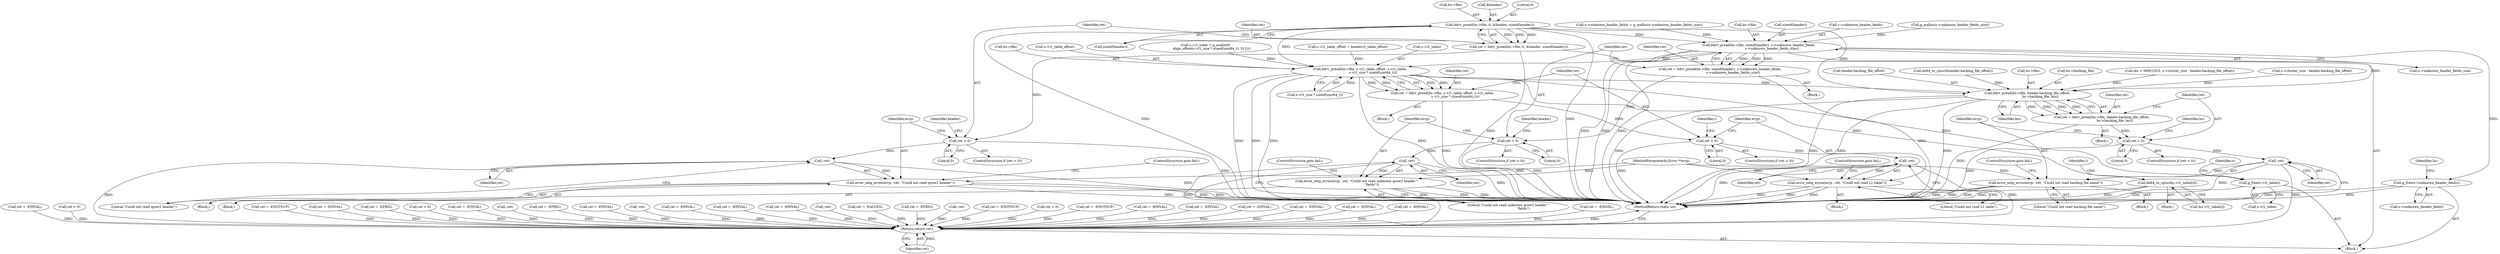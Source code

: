 digraph "0_qemu_6a83f8b5bec6f59e56cc49bd49e4c3f8f805d56f_0@API" {
"1000153" [label="(Call,bdrv_pread(bs->file, 0, &header, sizeof(header)))"];
"1000151" [label="(Call,ret = bdrv_pread(bs->file, 0, &header, sizeof(header)))"];
"1000163" [label="(Call,ret < 0)"];
"1000169" [label="(Call,-ret)"];
"1000167" [label="(Call,error_setg_errno(errp, -ret, \"Could not read qcow2 header\"))"];
"1001480" [label="(Return,return ret;)"];
"1000455" [label="(Call,bdrv_pread(bs->file, sizeof(header), s->unknown_header_fields,\n                         s->unknown_header_fields_size))"];
"1000453" [label="(Call,ret = bdrv_pread(bs->file, sizeof(header), s->unknown_header_fields,\n                         s->unknown_header_fields_size))"];
"1000468" [label="(Call,ret < 0)"];
"1000474" [label="(Call,-ret)"];
"1000472" [label="(Call,error_setg_errno(errp, -ret, \"Could not read unknown qcow2 header \"\n                             \"fields\"))"];
"1000924" [label="(Call,bdrv_pread(bs->file, s->l1_table_offset, s->l1_table,\n                         s->l1_size * sizeof(uint64_t)))"];
"1000922" [label="(Call,ret = bdrv_pread(bs->file, s->l1_table_offset, s->l1_table,\n                         s->l1_size * sizeof(uint64_t)))"];
"1000941" [label="(Call,ret < 0)"];
"1000947" [label="(Call,-ret)"];
"1000945" [label="(Call,error_setg_errno(errp, -ret, \"Could not read L1 table\"))"];
"1000963" [label="(Call,be64_to_cpus(&s->l1_table[i]))"];
"1001095" [label="(Call,bdrv_pread(bs->file, header.backing_file_offset,\n                         bs->backing_file, len))"];
"1001093" [label="(Call,ret = bdrv_pread(bs->file, header.backing_file_offset,\n                         bs->backing_file, len))"];
"1001107" [label="(Call,ret < 0)"];
"1001113" [label="(Call,-ret)"];
"1001111" [label="(Call,error_setg_errno(errp, -ret, \"Could not read backing file name\"))"];
"1001443" [label="(Call,g_free(s->l1_table))"];
"1001433" [label="(Call,g_free(s->unknown_header_fields))"];
"1000923" [label="(Identifier,ret)"];
"1000481" [label="(Identifier,header)"];
"1000941" [label="(Call,ret < 0)"];
"1000454" [label="(Identifier,ret)"];
"1001449" [label="(Identifier,s)"];
"1000160" [label="(Call,sizeof(header))"];
"1001088" [label="(Call,ret = -EINVAL)"];
"1001480" [label="(Return,return ret;)"];
"1000422" [label="(Call,ret = -EINVAL)"];
"1001434" [label="(Call,s->unknown_header_fields)"];
"1000943" [label="(Literal,0)"];
"1001482" [label="(MethodReturn,static int)"];
"1000167" [label="(Call,error_setg_errno(errp, -ret, \"Could not read qcow2 header\"))"];
"1000895" [label="(Call,s->l1_table_offset = header.l1_table_offset)"];
"1001443" [label="(Call,g_free(s->l1_table))"];
"1000453" [label="(Call,ret = bdrv_pread(bs->file, sizeof(header), s->unknown_header_fields,\n                         s->unknown_header_fields_size))"];
"1000934" [label="(Call,s->l1_size * sizeof(uint64_t))"];
"1000469" [label="(Identifier,ret)"];
"1000797" [label="(Call,ret < 0)"];
"1000124" [label="(MethodParameterIn,Error **errp)"];
"1000612" [label="(Call,ret = -ENOTSUP)"];
"1000743" [label="(Call,ret = -EINVAL)"];
"1000931" [label="(Call,s->l1_table)"];
"1001099" [label="(Call,header.backing_file_offset)"];
"1000820" [label="(Call,ret = -EFBIG)"];
"1000948" [label="(Identifier,ret)"];
"1001433" [label="(Call,g_free(s->unknown_header_fields))"];
"1000761" [label="(Call,ret < 0)"];
"1001109" [label="(Literal,0)"];
"1001115" [label="(Literal,\"Could not read backing file name\")"];
"1000154" [label="(Call,bs->file)"];
"1001105" [label="(Identifier,len)"];
"1000151" [label="(Call,ret = bdrv_pread(bs->file, 0, &header, sizeof(header)))"];
"1001253" [label="(Call,ret = -EINVAL)"];
"1000925" [label="(Call,bs->file)"];
"1001149" [label="(Call,-ret)"];
"1001066" [label="(Block,)"];
"1001107" [label="(Call,ret < 0)"];
"1000169" [label="(Call,-ret)"];
"1000477" [label="(ControlStructure,goto fail;)"];
"1000172" [label="(ControlStructure,goto fail;)"];
"1000467" [label="(ControlStructure,if (ret < 0))"];
"1000125" [label="(Block,)"];
"1000928" [label="(Call,s->l1_table_offset)"];
"1000847" [label="(Call,ret = -EFBIG)"];
"1000637" [label="(Call,ret = -EINVAL)"];
"1001027" [label="(Call,-ret)"];
"1000949" [label="(Literal,\"Could not read L1 table\")"];
"1001055" [label="(Call,ret = -EINVAL)"];
"1000947" [label="(Call,-ret)"];
"1000176" [label="(Identifier,header)"];
"1000471" [label="(Block,)"];
"1000961" [label="(Identifier,i)"];
"1000166" [label="(Block,)"];
"1000248" [label="(Call,ret = -EINVAL)"];
"1001116" [label="(ControlStructure,goto fail;)"];
"1000869" [label="(Call,ret = -EINVAL)"];
"1001108" [label="(Identifier,ret)"];
"1000472" [label="(Call,error_setg_errno(errp, -ret, \"Could not read unknown qcow2 header \"\n                             \"fields\"))"];
"1000963" [label="(Call,be64_to_cpus(&s->l1_table[i]))"];
"1000942" [label="(Identifier,ret)"];
"1000476" [label="(Literal,\"Could not read unknown qcow2 header \"\n                             \"fields\")"];
"1001095" [label="(Call,bdrv_pread(bs->file, header.backing_file_offset,\n                         bs->backing_file, len))"];
"1000445" [label="(Call,s->unknown_header_fields = g_malloc(s->unknown_header_fields_size))"];
"1001229" [label="(Call,-ret)"];
"1001481" [label="(Identifier,ret)"];
"1001444" [label="(Call,s->l1_table)"];
"1000464" [label="(Call,s->unknown_header_fields_size)"];
"1000183" [label="(Call,be64_to_cpus(&header.backing_file_offset))"];
"1000962" [label="(Block,)"];
"1000158" [label="(Call,&header)"];
"1000473" [label="(Identifier,errp)"];
"1000953" [label="(Identifier,i)"];
"1000165" [label="(Literal,0)"];
"1000468" [label="(Call,ret < 0)"];
"1000946" [label="(Identifier,errp)"];
"1001438" [label="(Identifier,bs)"];
"1000944" [label="(Block,)"];
"1000591" [label="(Call,ret = -EACCES)"];
"1000815" [label="(Call,ret = -EFBIG)"];
"1001111" [label="(Call,error_setg_errno(errp, -ret, \"Could not read backing file name\"))"];
"1000162" [label="(ControlStructure,if (ret < 0))"];
"1001114" [label="(Identifier,ret)"];
"1001184" [label="(Call,-ret)"];
"1000273" [label="(Call,ret = -ENOTSUP)"];
"1001106" [label="(ControlStructure,if (ret < 0))"];
"1000171" [label="(Literal,\"Could not read qcow2 header\")"];
"1000434" [label="(Block,)"];
"1000964" [label="(Call,&s->l1_table[i])"];
"1001113" [label="(Call,-ret)"];
"1001096" [label="(Call,bs->file)"];
"1000470" [label="(Literal,0)"];
"1000456" [label="(Call,bs->file)"];
"1000168" [label="(Identifier,errp)"];
"1000475" [label="(Identifier,ret)"];
"1000474" [label="(Call,-ret)"];
"1001120" [label="(Identifier,bs)"];
"1001110" [label="(Block,)"];
"1000152" [label="(Identifier,ret)"];
"1000164" [label="(Identifier,ret)"];
"1000153" [label="(Call,bdrv_pread(bs->file, 0, &header, sizeof(header)))"];
"1000459" [label="(Call,sizeof(header))"];
"1001102" [label="(Call,bs->backing_file)"];
"1001093" [label="(Call,ret = bdrv_pread(bs->file, header.backing_file_offset,\n                         bs->backing_file, len))"];
"1000170" [label="(Identifier,ret)"];
"1001073" [label="(Call,len > MIN(1023, s->cluster_size - header.backing_file_offset))"];
"1000924" [label="(Call,bdrv_pread(bs->file, s->l1_table_offset, s->l1_table,\n                         s->l1_size * sizeof(uint64_t)))"];
"1000945" [label="(Call,error_setg_errno(errp, -ret, \"Could not read L1 table\"))"];
"1001112" [label="(Identifier,errp)"];
"1000163" [label="(Call,ret < 0)"];
"1000455" [label="(Call,bdrv_pread(bs->file, sizeof(header), s->unknown_header_fields,\n                         s->unknown_header_fields_size))"];
"1001094" [label="(Identifier,ret)"];
"1001077" [label="(Call,s->cluster_size - header.backing_file_offset)"];
"1000940" [label="(ControlStructure,if (ret < 0))"];
"1000157" [label="(Literal,0)"];
"1000887" [label="(Call,ret < 0)"];
"1000461" [label="(Call,s->unknown_header_fields)"];
"1000564" [label="(Call,ret = -ENOTSUP)"];
"1001364" [label="(Call,ret = -EINVAL)"];
"1000779" [label="(Call,ret = -EINVAL)"];
"1000908" [label="(Block,)"];
"1000922" [label="(Call,ret = bdrv_pread(bs->file, s->l1_table_offset, s->l1_table,\n                         s->l1_size * sizeof(uint64_t)))"];
"1000490" [label="(Call,ret = -EINVAL)"];
"1000304" [label="(Call,ret = -EINVAL)"];
"1000909" [label="(Call,s->l1_table = g_malloc0(\n            align_offset(s->l1_size * sizeof(uint64_t), 512)))"];
"1000405" [label="(Call,ret = -EINVAL)"];
"1000449" [label="(Call,g_malloc(s->unknown_header_fields_size))"];
"1000950" [label="(ControlStructure,goto fail;)"];
"1001416" [label="(Call,ret = -EINVAL)"];
"1000153" -> "1000151"  [label="AST: "];
"1000153" -> "1000160"  [label="CFG: "];
"1000154" -> "1000153"  [label="AST: "];
"1000157" -> "1000153"  [label="AST: "];
"1000158" -> "1000153"  [label="AST: "];
"1000160" -> "1000153"  [label="AST: "];
"1000151" -> "1000153"  [label="CFG: "];
"1000153" -> "1001482"  [label="DDG: "];
"1000153" -> "1001482"  [label="DDG: "];
"1000153" -> "1000151"  [label="DDG: "];
"1000153" -> "1000151"  [label="DDG: "];
"1000153" -> "1000151"  [label="DDG: "];
"1000153" -> "1000455"  [label="DDG: "];
"1000153" -> "1000924"  [label="DDG: "];
"1000153" -> "1001095"  [label="DDG: "];
"1000151" -> "1000125"  [label="AST: "];
"1000152" -> "1000151"  [label="AST: "];
"1000164" -> "1000151"  [label="CFG: "];
"1000151" -> "1001482"  [label="DDG: "];
"1000151" -> "1000163"  [label="DDG: "];
"1000163" -> "1000162"  [label="AST: "];
"1000163" -> "1000165"  [label="CFG: "];
"1000164" -> "1000163"  [label="AST: "];
"1000165" -> "1000163"  [label="AST: "];
"1000168" -> "1000163"  [label="CFG: "];
"1000176" -> "1000163"  [label="CFG: "];
"1000163" -> "1001482"  [label="DDG: "];
"1000163" -> "1000169"  [label="DDG: "];
"1000169" -> "1000167"  [label="AST: "];
"1000169" -> "1000170"  [label="CFG: "];
"1000170" -> "1000169"  [label="AST: "];
"1000171" -> "1000169"  [label="CFG: "];
"1000169" -> "1001482"  [label="DDG: "];
"1000169" -> "1000167"  [label="DDG: "];
"1000169" -> "1001480"  [label="DDG: "];
"1000167" -> "1000166"  [label="AST: "];
"1000167" -> "1000171"  [label="CFG: "];
"1000168" -> "1000167"  [label="AST: "];
"1000171" -> "1000167"  [label="AST: "];
"1000172" -> "1000167"  [label="CFG: "];
"1000167" -> "1001482"  [label="DDG: "];
"1000167" -> "1001482"  [label="DDG: "];
"1000167" -> "1001482"  [label="DDG: "];
"1000124" -> "1000167"  [label="DDG: "];
"1001480" -> "1000125"  [label="AST: "];
"1001480" -> "1001481"  [label="CFG: "];
"1001481" -> "1001480"  [label="AST: "];
"1001482" -> "1001480"  [label="CFG: "];
"1001480" -> "1001482"  [label="DDG: "];
"1001481" -> "1001480"  [label="DDG: "];
"1000637" -> "1001480"  [label="DDG: "];
"1000815" -> "1001480"  [label="DDG: "];
"1000761" -> "1001480"  [label="DDG: "];
"1001184" -> "1001480"  [label="DDG: "];
"1001416" -> "1001480"  [label="DDG: "];
"1001027" -> "1001480"  [label="DDG: "];
"1000273" -> "1001480"  [label="DDG: "];
"1000474" -> "1001480"  [label="DDG: "];
"1001364" -> "1001480"  [label="DDG: "];
"1000405" -> "1001480"  [label="DDG: "];
"1000248" -> "1001480"  [label="DDG: "];
"1000820" -> "1001480"  [label="DDG: "];
"1000779" -> "1001480"  [label="DDG: "];
"1001113" -> "1001480"  [label="DDG: "];
"1000612" -> "1001480"  [label="DDG: "];
"1001055" -> "1001480"  [label="DDG: "];
"1000869" -> "1001480"  [label="DDG: "];
"1000743" -> "1001480"  [label="DDG: "];
"1000304" -> "1001480"  [label="DDG: "];
"1001229" -> "1001480"  [label="DDG: "];
"1000591" -> "1001480"  [label="DDG: "];
"1001253" -> "1001480"  [label="DDG: "];
"1000422" -> "1001480"  [label="DDG: "];
"1000947" -> "1001480"  [label="DDG: "];
"1001149" -> "1001480"  [label="DDG: "];
"1001088" -> "1001480"  [label="DDG: "];
"1000490" -> "1001480"  [label="DDG: "];
"1000564" -> "1001480"  [label="DDG: "];
"1000847" -> "1001480"  [label="DDG: "];
"1000797" -> "1001480"  [label="DDG: "];
"1000887" -> "1001480"  [label="DDG: "];
"1000455" -> "1000453"  [label="AST: "];
"1000455" -> "1000464"  [label="CFG: "];
"1000456" -> "1000455"  [label="AST: "];
"1000459" -> "1000455"  [label="AST: "];
"1000461" -> "1000455"  [label="AST: "];
"1000464" -> "1000455"  [label="AST: "];
"1000453" -> "1000455"  [label="CFG: "];
"1000455" -> "1001482"  [label="DDG: "];
"1000455" -> "1001482"  [label="DDG: "];
"1000455" -> "1001482"  [label="DDG: "];
"1000455" -> "1000453"  [label="DDG: "];
"1000455" -> "1000453"  [label="DDG: "];
"1000455" -> "1000453"  [label="DDG: "];
"1000445" -> "1000455"  [label="DDG: "];
"1000449" -> "1000455"  [label="DDG: "];
"1000455" -> "1000924"  [label="DDG: "];
"1000455" -> "1001095"  [label="DDG: "];
"1000455" -> "1001433"  [label="DDG: "];
"1000453" -> "1000434"  [label="AST: "];
"1000454" -> "1000453"  [label="AST: "];
"1000469" -> "1000453"  [label="CFG: "];
"1000453" -> "1001482"  [label="DDG: "];
"1000453" -> "1000468"  [label="DDG: "];
"1000468" -> "1000467"  [label="AST: "];
"1000468" -> "1000470"  [label="CFG: "];
"1000469" -> "1000468"  [label="AST: "];
"1000470" -> "1000468"  [label="AST: "];
"1000473" -> "1000468"  [label="CFG: "];
"1000481" -> "1000468"  [label="CFG: "];
"1000468" -> "1001482"  [label="DDG: "];
"1000468" -> "1000474"  [label="DDG: "];
"1000474" -> "1000472"  [label="AST: "];
"1000474" -> "1000475"  [label="CFG: "];
"1000475" -> "1000474"  [label="AST: "];
"1000476" -> "1000474"  [label="CFG: "];
"1000474" -> "1001482"  [label="DDG: "];
"1000474" -> "1000472"  [label="DDG: "];
"1000472" -> "1000471"  [label="AST: "];
"1000472" -> "1000476"  [label="CFG: "];
"1000473" -> "1000472"  [label="AST: "];
"1000476" -> "1000472"  [label="AST: "];
"1000477" -> "1000472"  [label="CFG: "];
"1000472" -> "1001482"  [label="DDG: "];
"1000472" -> "1001482"  [label="DDG: "];
"1000472" -> "1001482"  [label="DDG: "];
"1000124" -> "1000472"  [label="DDG: "];
"1000924" -> "1000922"  [label="AST: "];
"1000924" -> "1000934"  [label="CFG: "];
"1000925" -> "1000924"  [label="AST: "];
"1000928" -> "1000924"  [label="AST: "];
"1000931" -> "1000924"  [label="AST: "];
"1000934" -> "1000924"  [label="AST: "];
"1000922" -> "1000924"  [label="CFG: "];
"1000924" -> "1001482"  [label="DDG: "];
"1000924" -> "1001482"  [label="DDG: "];
"1000924" -> "1001482"  [label="DDG: "];
"1000924" -> "1001482"  [label="DDG: "];
"1000924" -> "1000922"  [label="DDG: "];
"1000924" -> "1000922"  [label="DDG: "];
"1000924" -> "1000922"  [label="DDG: "];
"1000924" -> "1000922"  [label="DDG: "];
"1000895" -> "1000924"  [label="DDG: "];
"1000909" -> "1000924"  [label="DDG: "];
"1000934" -> "1000924"  [label="DDG: "];
"1000924" -> "1000963"  [label="DDG: "];
"1000924" -> "1001095"  [label="DDG: "];
"1000924" -> "1001443"  [label="DDG: "];
"1000922" -> "1000908"  [label="AST: "];
"1000923" -> "1000922"  [label="AST: "];
"1000942" -> "1000922"  [label="CFG: "];
"1000922" -> "1001482"  [label="DDG: "];
"1000922" -> "1000941"  [label="DDG: "];
"1000941" -> "1000940"  [label="AST: "];
"1000941" -> "1000943"  [label="CFG: "];
"1000942" -> "1000941"  [label="AST: "];
"1000943" -> "1000941"  [label="AST: "];
"1000946" -> "1000941"  [label="CFG: "];
"1000953" -> "1000941"  [label="CFG: "];
"1000941" -> "1001482"  [label="DDG: "];
"1000941" -> "1000947"  [label="DDG: "];
"1000947" -> "1000945"  [label="AST: "];
"1000947" -> "1000948"  [label="CFG: "];
"1000948" -> "1000947"  [label="AST: "];
"1000949" -> "1000947"  [label="CFG: "];
"1000947" -> "1001482"  [label="DDG: "];
"1000947" -> "1000945"  [label="DDG: "];
"1000945" -> "1000944"  [label="AST: "];
"1000945" -> "1000949"  [label="CFG: "];
"1000946" -> "1000945"  [label="AST: "];
"1000949" -> "1000945"  [label="AST: "];
"1000950" -> "1000945"  [label="CFG: "];
"1000945" -> "1001482"  [label="DDG: "];
"1000945" -> "1001482"  [label="DDG: "];
"1000945" -> "1001482"  [label="DDG: "];
"1000124" -> "1000945"  [label="DDG: "];
"1000963" -> "1000962"  [label="AST: "];
"1000963" -> "1000964"  [label="CFG: "];
"1000964" -> "1000963"  [label="AST: "];
"1000961" -> "1000963"  [label="CFG: "];
"1000963" -> "1001482"  [label="DDG: "];
"1000963" -> "1001482"  [label="DDG: "];
"1001095" -> "1001093"  [label="AST: "];
"1001095" -> "1001105"  [label="CFG: "];
"1001096" -> "1001095"  [label="AST: "];
"1001099" -> "1001095"  [label="AST: "];
"1001102" -> "1001095"  [label="AST: "];
"1001105" -> "1001095"  [label="AST: "];
"1001093" -> "1001095"  [label="CFG: "];
"1001095" -> "1001482"  [label="DDG: "];
"1001095" -> "1001482"  [label="DDG: "];
"1001095" -> "1001482"  [label="DDG: "];
"1001095" -> "1001482"  [label="DDG: "];
"1001095" -> "1001093"  [label="DDG: "];
"1001095" -> "1001093"  [label="DDG: "];
"1001095" -> "1001093"  [label="DDG: "];
"1001095" -> "1001093"  [label="DDG: "];
"1000183" -> "1001095"  [label="DDG: "];
"1001077" -> "1001095"  [label="DDG: "];
"1001073" -> "1001095"  [label="DDG: "];
"1001093" -> "1001066"  [label="AST: "];
"1001094" -> "1001093"  [label="AST: "];
"1001108" -> "1001093"  [label="CFG: "];
"1001093" -> "1001482"  [label="DDG: "];
"1001093" -> "1001107"  [label="DDG: "];
"1001107" -> "1001106"  [label="AST: "];
"1001107" -> "1001109"  [label="CFG: "];
"1001108" -> "1001107"  [label="AST: "];
"1001109" -> "1001107"  [label="AST: "];
"1001112" -> "1001107"  [label="CFG: "];
"1001120" -> "1001107"  [label="CFG: "];
"1001107" -> "1001482"  [label="DDG: "];
"1001107" -> "1001113"  [label="DDG: "];
"1001113" -> "1001111"  [label="AST: "];
"1001113" -> "1001114"  [label="CFG: "];
"1001114" -> "1001113"  [label="AST: "];
"1001115" -> "1001113"  [label="CFG: "];
"1001113" -> "1001482"  [label="DDG: "];
"1001113" -> "1001111"  [label="DDG: "];
"1001111" -> "1001110"  [label="AST: "];
"1001111" -> "1001115"  [label="CFG: "];
"1001112" -> "1001111"  [label="AST: "];
"1001115" -> "1001111"  [label="AST: "];
"1001116" -> "1001111"  [label="CFG: "];
"1001111" -> "1001482"  [label="DDG: "];
"1001111" -> "1001482"  [label="DDG: "];
"1001111" -> "1001482"  [label="DDG: "];
"1000124" -> "1001111"  [label="DDG: "];
"1001443" -> "1000125"  [label="AST: "];
"1001443" -> "1001444"  [label="CFG: "];
"1001444" -> "1001443"  [label="AST: "];
"1001449" -> "1001443"  [label="CFG: "];
"1001443" -> "1001482"  [label="DDG: "];
"1001433" -> "1000125"  [label="AST: "];
"1001433" -> "1001434"  [label="CFG: "];
"1001434" -> "1001433"  [label="AST: "];
"1001438" -> "1001433"  [label="CFG: "];
"1001433" -> "1001482"  [label="DDG: "];
"1001433" -> "1001482"  [label="DDG: "];
}
